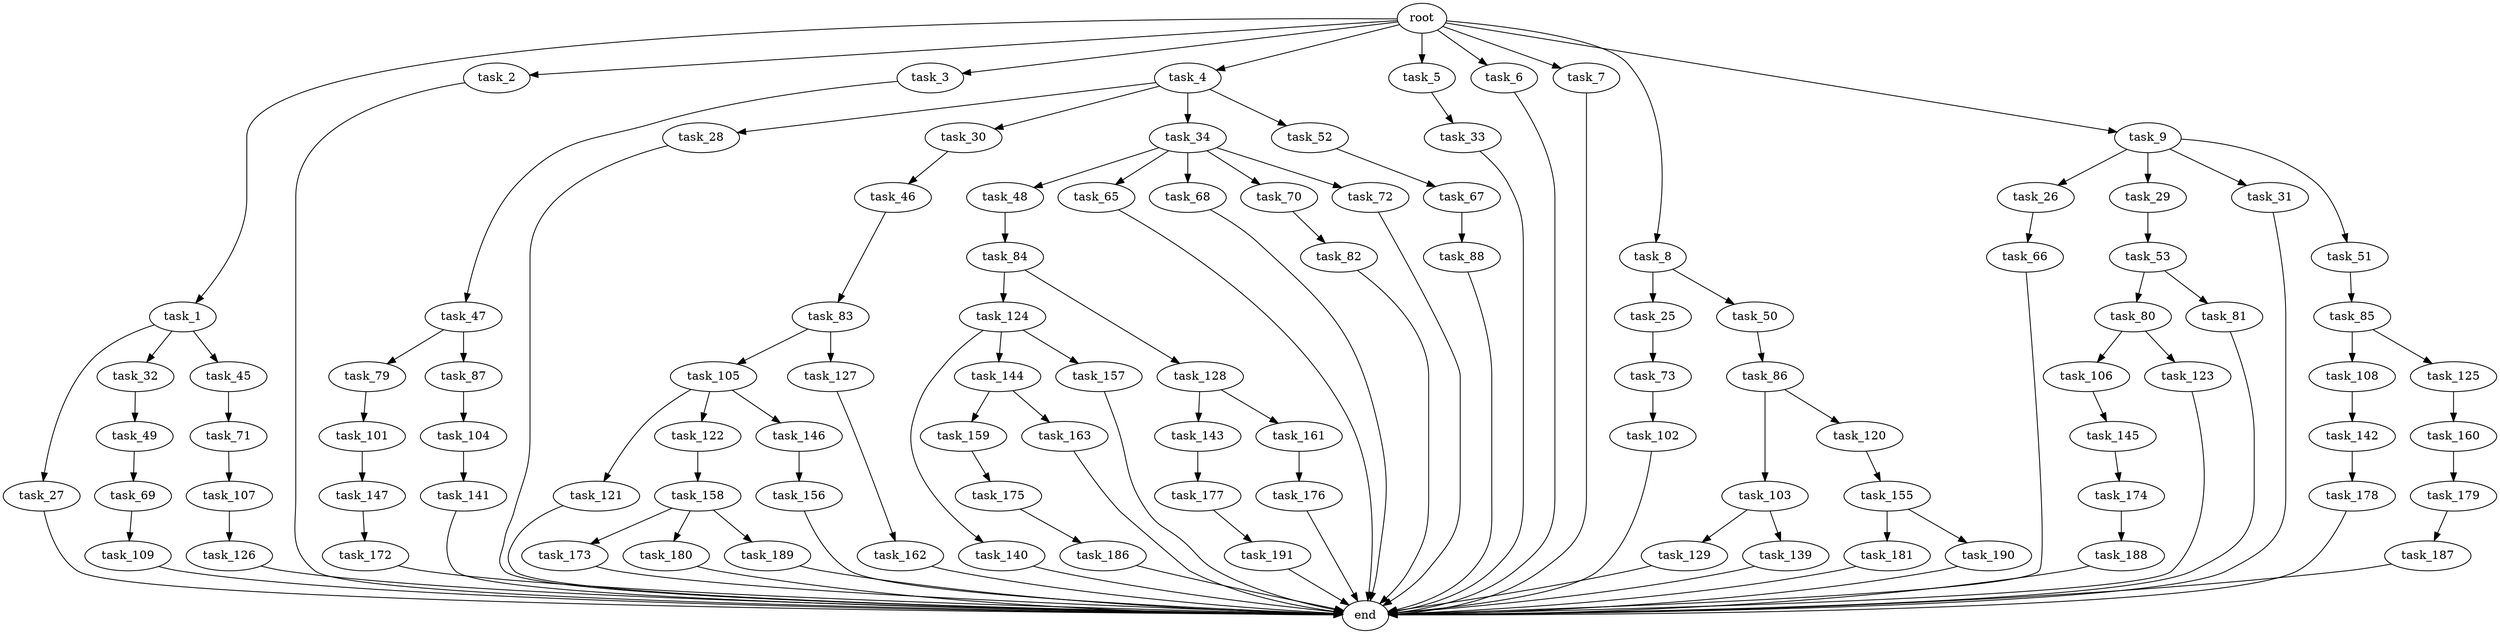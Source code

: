 digraph G {
  root [size="0.000000"];
  task_1 [size="1.024000"];
  task_2 [size="1.024000"];
  task_3 [size="1.024000"];
  task_4 [size="1.024000"];
  task_5 [size="1.024000"];
  task_6 [size="1.024000"];
  task_7 [size="1.024000"];
  task_8 [size="1.024000"];
  task_9 [size="1.024000"];
  task_25 [size="214748364.800000"];
  task_26 [size="34359738.368000"];
  task_27 [size="420906795.008000"];
  task_28 [size="858993459.200000"];
  task_29 [size="34359738.368000"];
  task_30 [size="858993459.200000"];
  task_31 [size="34359738.368000"];
  task_32 [size="420906795.008000"];
  task_33 [size="214748364.800000"];
  task_34 [size="858993459.200000"];
  task_45 [size="420906795.008000"];
  task_46 [size="214748364.800000"];
  task_47 [size="34359738.368000"];
  task_48 [size="77309411.328000"];
  task_49 [size="34359738.368000"];
  task_50 [size="214748364.800000"];
  task_51 [size="34359738.368000"];
  task_52 [size="858993459.200000"];
  task_53 [size="695784701.952000"];
  task_65 [size="77309411.328000"];
  task_66 [size="695784701.952000"];
  task_67 [size="420906795.008000"];
  task_68 [size="77309411.328000"];
  task_69 [size="137438953.472000"];
  task_70 [size="77309411.328000"];
  task_71 [size="77309411.328000"];
  task_72 [size="77309411.328000"];
  task_73 [size="214748364.800000"];
  task_79 [size="77309411.328000"];
  task_80 [size="137438953.472000"];
  task_81 [size="137438953.472000"];
  task_82 [size="858993459.200000"];
  task_83 [size="214748364.800000"];
  task_84 [size="695784701.952000"];
  task_85 [size="34359738.368000"];
  task_86 [size="214748364.800000"];
  task_87 [size="77309411.328000"];
  task_88 [size="549755813.888000"];
  task_101 [size="858993459.200000"];
  task_102 [size="214748364.800000"];
  task_103 [size="695784701.952000"];
  task_104 [size="858993459.200000"];
  task_105 [size="77309411.328000"];
  task_106 [size="214748364.800000"];
  task_107 [size="34359738.368000"];
  task_108 [size="214748364.800000"];
  task_109 [size="858993459.200000"];
  task_120 [size="695784701.952000"];
  task_121 [size="137438953.472000"];
  task_122 [size="137438953.472000"];
  task_123 [size="214748364.800000"];
  task_124 [size="549755813.888000"];
  task_125 [size="214748364.800000"];
  task_126 [size="34359738.368000"];
  task_127 [size="77309411.328000"];
  task_128 [size="549755813.888000"];
  task_129 [size="34359738.368000"];
  task_139 [size="34359738.368000"];
  task_140 [size="309237645.312000"];
  task_141 [size="549755813.888000"];
  task_142 [size="214748364.800000"];
  task_143 [size="309237645.312000"];
  task_144 [size="309237645.312000"];
  task_145 [size="420906795.008000"];
  task_146 [size="137438953.472000"];
  task_147 [size="549755813.888000"];
  task_155 [size="77309411.328000"];
  task_156 [size="214748364.800000"];
  task_157 [size="309237645.312000"];
  task_158 [size="77309411.328000"];
  task_159 [size="214748364.800000"];
  task_160 [size="858993459.200000"];
  task_161 [size="309237645.312000"];
  task_162 [size="858993459.200000"];
  task_163 [size="214748364.800000"];
  task_172 [size="420906795.008000"];
  task_173 [size="34359738.368000"];
  task_174 [size="137438953.472000"];
  task_175 [size="137438953.472000"];
  task_176 [size="137438953.472000"];
  task_177 [size="214748364.800000"];
  task_178 [size="695784701.952000"];
  task_179 [size="549755813.888000"];
  task_180 [size="34359738.368000"];
  task_181 [size="549755813.888000"];
  task_186 [size="309237645.312000"];
  task_187 [size="77309411.328000"];
  task_188 [size="214748364.800000"];
  task_189 [size="34359738.368000"];
  task_190 [size="549755813.888000"];
  task_191 [size="858993459.200000"];
  end [size="0.000000"];

  root -> task_1 [size="1.000000"];
  root -> task_2 [size="1.000000"];
  root -> task_3 [size="1.000000"];
  root -> task_4 [size="1.000000"];
  root -> task_5 [size="1.000000"];
  root -> task_6 [size="1.000000"];
  root -> task_7 [size="1.000000"];
  root -> task_8 [size="1.000000"];
  root -> task_9 [size="1.000000"];
  task_1 -> task_27 [size="411041792.000000"];
  task_1 -> task_32 [size="411041792.000000"];
  task_1 -> task_45 [size="411041792.000000"];
  task_2 -> end [size="1.000000"];
  task_3 -> task_47 [size="33554432.000000"];
  task_4 -> task_28 [size="838860800.000000"];
  task_4 -> task_30 [size="838860800.000000"];
  task_4 -> task_34 [size="838860800.000000"];
  task_4 -> task_52 [size="838860800.000000"];
  task_5 -> task_33 [size="209715200.000000"];
  task_6 -> end [size="1.000000"];
  task_7 -> end [size="1.000000"];
  task_8 -> task_25 [size="209715200.000000"];
  task_8 -> task_50 [size="209715200.000000"];
  task_9 -> task_26 [size="33554432.000000"];
  task_9 -> task_29 [size="33554432.000000"];
  task_9 -> task_31 [size="33554432.000000"];
  task_9 -> task_51 [size="33554432.000000"];
  task_25 -> task_73 [size="209715200.000000"];
  task_26 -> task_66 [size="679477248.000000"];
  task_27 -> end [size="1.000000"];
  task_28 -> end [size="1.000000"];
  task_29 -> task_53 [size="679477248.000000"];
  task_30 -> task_46 [size="209715200.000000"];
  task_31 -> end [size="1.000000"];
  task_32 -> task_49 [size="33554432.000000"];
  task_33 -> end [size="1.000000"];
  task_34 -> task_48 [size="75497472.000000"];
  task_34 -> task_65 [size="75497472.000000"];
  task_34 -> task_68 [size="75497472.000000"];
  task_34 -> task_70 [size="75497472.000000"];
  task_34 -> task_72 [size="75497472.000000"];
  task_45 -> task_71 [size="75497472.000000"];
  task_46 -> task_83 [size="209715200.000000"];
  task_47 -> task_79 [size="75497472.000000"];
  task_47 -> task_87 [size="75497472.000000"];
  task_48 -> task_84 [size="679477248.000000"];
  task_49 -> task_69 [size="134217728.000000"];
  task_50 -> task_86 [size="209715200.000000"];
  task_51 -> task_85 [size="33554432.000000"];
  task_52 -> task_67 [size="411041792.000000"];
  task_53 -> task_80 [size="134217728.000000"];
  task_53 -> task_81 [size="134217728.000000"];
  task_65 -> end [size="1.000000"];
  task_66 -> end [size="1.000000"];
  task_67 -> task_88 [size="536870912.000000"];
  task_68 -> end [size="1.000000"];
  task_69 -> task_109 [size="838860800.000000"];
  task_70 -> task_82 [size="838860800.000000"];
  task_71 -> task_107 [size="33554432.000000"];
  task_72 -> end [size="1.000000"];
  task_73 -> task_102 [size="209715200.000000"];
  task_79 -> task_101 [size="838860800.000000"];
  task_80 -> task_106 [size="209715200.000000"];
  task_80 -> task_123 [size="209715200.000000"];
  task_81 -> end [size="1.000000"];
  task_82 -> end [size="1.000000"];
  task_83 -> task_105 [size="75497472.000000"];
  task_83 -> task_127 [size="75497472.000000"];
  task_84 -> task_124 [size="536870912.000000"];
  task_84 -> task_128 [size="536870912.000000"];
  task_85 -> task_108 [size="209715200.000000"];
  task_85 -> task_125 [size="209715200.000000"];
  task_86 -> task_103 [size="679477248.000000"];
  task_86 -> task_120 [size="679477248.000000"];
  task_87 -> task_104 [size="838860800.000000"];
  task_88 -> end [size="1.000000"];
  task_101 -> task_147 [size="536870912.000000"];
  task_102 -> end [size="1.000000"];
  task_103 -> task_129 [size="33554432.000000"];
  task_103 -> task_139 [size="33554432.000000"];
  task_104 -> task_141 [size="536870912.000000"];
  task_105 -> task_121 [size="134217728.000000"];
  task_105 -> task_122 [size="134217728.000000"];
  task_105 -> task_146 [size="134217728.000000"];
  task_106 -> task_145 [size="411041792.000000"];
  task_107 -> task_126 [size="33554432.000000"];
  task_108 -> task_142 [size="209715200.000000"];
  task_109 -> end [size="1.000000"];
  task_120 -> task_155 [size="75497472.000000"];
  task_121 -> end [size="1.000000"];
  task_122 -> task_158 [size="75497472.000000"];
  task_123 -> end [size="1.000000"];
  task_124 -> task_140 [size="301989888.000000"];
  task_124 -> task_144 [size="301989888.000000"];
  task_124 -> task_157 [size="301989888.000000"];
  task_125 -> task_160 [size="838860800.000000"];
  task_126 -> end [size="1.000000"];
  task_127 -> task_162 [size="838860800.000000"];
  task_128 -> task_143 [size="301989888.000000"];
  task_128 -> task_161 [size="301989888.000000"];
  task_129 -> end [size="1.000000"];
  task_139 -> end [size="1.000000"];
  task_140 -> end [size="1.000000"];
  task_141 -> end [size="1.000000"];
  task_142 -> task_178 [size="679477248.000000"];
  task_143 -> task_177 [size="209715200.000000"];
  task_144 -> task_159 [size="209715200.000000"];
  task_144 -> task_163 [size="209715200.000000"];
  task_145 -> task_174 [size="134217728.000000"];
  task_146 -> task_156 [size="209715200.000000"];
  task_147 -> task_172 [size="411041792.000000"];
  task_155 -> task_181 [size="536870912.000000"];
  task_155 -> task_190 [size="536870912.000000"];
  task_156 -> end [size="1.000000"];
  task_157 -> end [size="1.000000"];
  task_158 -> task_173 [size="33554432.000000"];
  task_158 -> task_180 [size="33554432.000000"];
  task_158 -> task_189 [size="33554432.000000"];
  task_159 -> task_175 [size="134217728.000000"];
  task_160 -> task_179 [size="536870912.000000"];
  task_161 -> task_176 [size="134217728.000000"];
  task_162 -> end [size="1.000000"];
  task_163 -> end [size="1.000000"];
  task_172 -> end [size="1.000000"];
  task_173 -> end [size="1.000000"];
  task_174 -> task_188 [size="209715200.000000"];
  task_175 -> task_186 [size="301989888.000000"];
  task_176 -> end [size="1.000000"];
  task_177 -> task_191 [size="838860800.000000"];
  task_178 -> end [size="1.000000"];
  task_179 -> task_187 [size="75497472.000000"];
  task_180 -> end [size="1.000000"];
  task_181 -> end [size="1.000000"];
  task_186 -> end [size="1.000000"];
  task_187 -> end [size="1.000000"];
  task_188 -> end [size="1.000000"];
  task_189 -> end [size="1.000000"];
  task_190 -> end [size="1.000000"];
  task_191 -> end [size="1.000000"];
}
